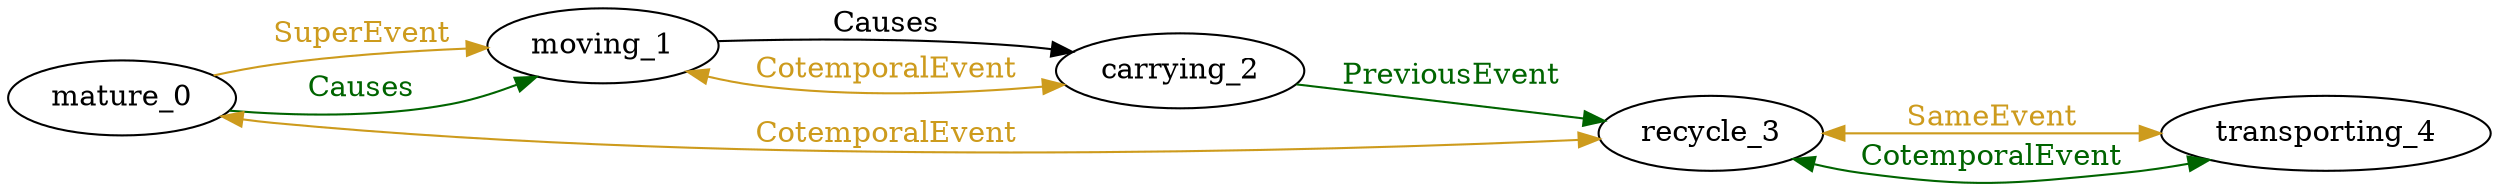 digraph finite_state_machine { 
	rankdir=LR;
	size="50,50";
node0 [label = "mature_0"]
node1 [label = "moving_1"]
node2 [label = "carrying_2"]
node3 [label = "recycle_3"]
node4 [label = "transporting_4"]
node0 -> node1 [ label = "SuperEvent" fontcolor="goldenrod3"  color = "goldenrod3"];
node0 -> node3 [ label = "CotemporalEvent" fontcolor="goldenrod3" dir = "both" color = "goldenrod3"];
node1 -> node2 [ label = "Causes" fontcolor="black"  color = "Black"];
node1 -> node2 [ label = "CotemporalEvent" fontcolor="goldenrod3" dir = "both" color = "goldenrod3"];
node3 -> node4 [ label = "SameEvent" fontcolor="goldenrod3" dir = "both" color = "goldenrod3"];
node0 -> node1 [ label = "Causes" fontcolor="darkgreen"  color = "darkgreen"];
node2 -> node3 [ label = "PreviousEvent" fontcolor="darkgreen"  color = "darkgreen"];
node3 -> node4 [ label = "CotemporalEvent" fontcolor="darkgreen" dir = "both" color = "darkgreen"];
}